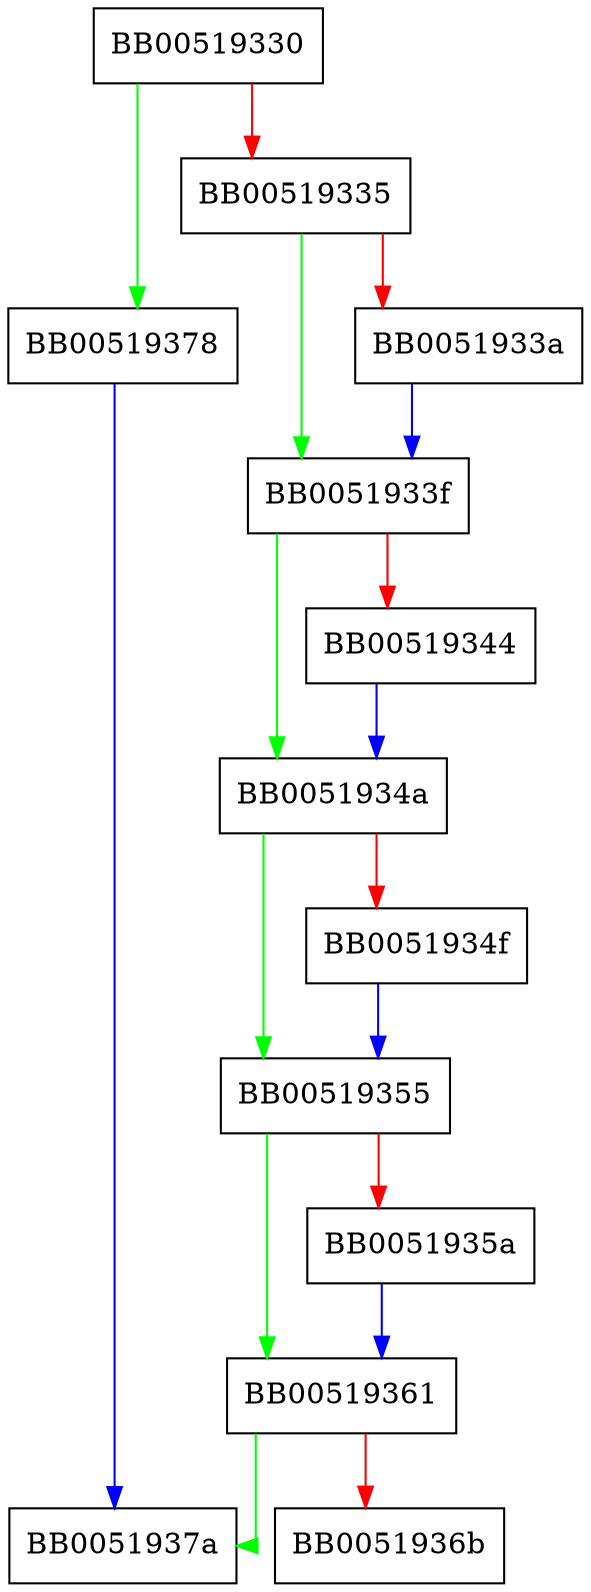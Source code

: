 digraph EVP_PKEY_asn1_get0_info {
  node [shape="box"];
  graph [splines=ortho];
  BB00519330 -> BB00519378 [color="green"];
  BB00519330 -> BB00519335 [color="red"];
  BB00519335 -> BB0051933f [color="green"];
  BB00519335 -> BB0051933a [color="red"];
  BB0051933a -> BB0051933f [color="blue"];
  BB0051933f -> BB0051934a [color="green"];
  BB0051933f -> BB00519344 [color="red"];
  BB00519344 -> BB0051934a [color="blue"];
  BB0051934a -> BB00519355 [color="green"];
  BB0051934a -> BB0051934f [color="red"];
  BB0051934f -> BB00519355 [color="blue"];
  BB00519355 -> BB00519361 [color="green"];
  BB00519355 -> BB0051935a [color="red"];
  BB0051935a -> BB00519361 [color="blue"];
  BB00519361 -> BB0051937a [color="green"];
  BB00519361 -> BB0051936b [color="red"];
  BB00519378 -> BB0051937a [color="blue"];
}